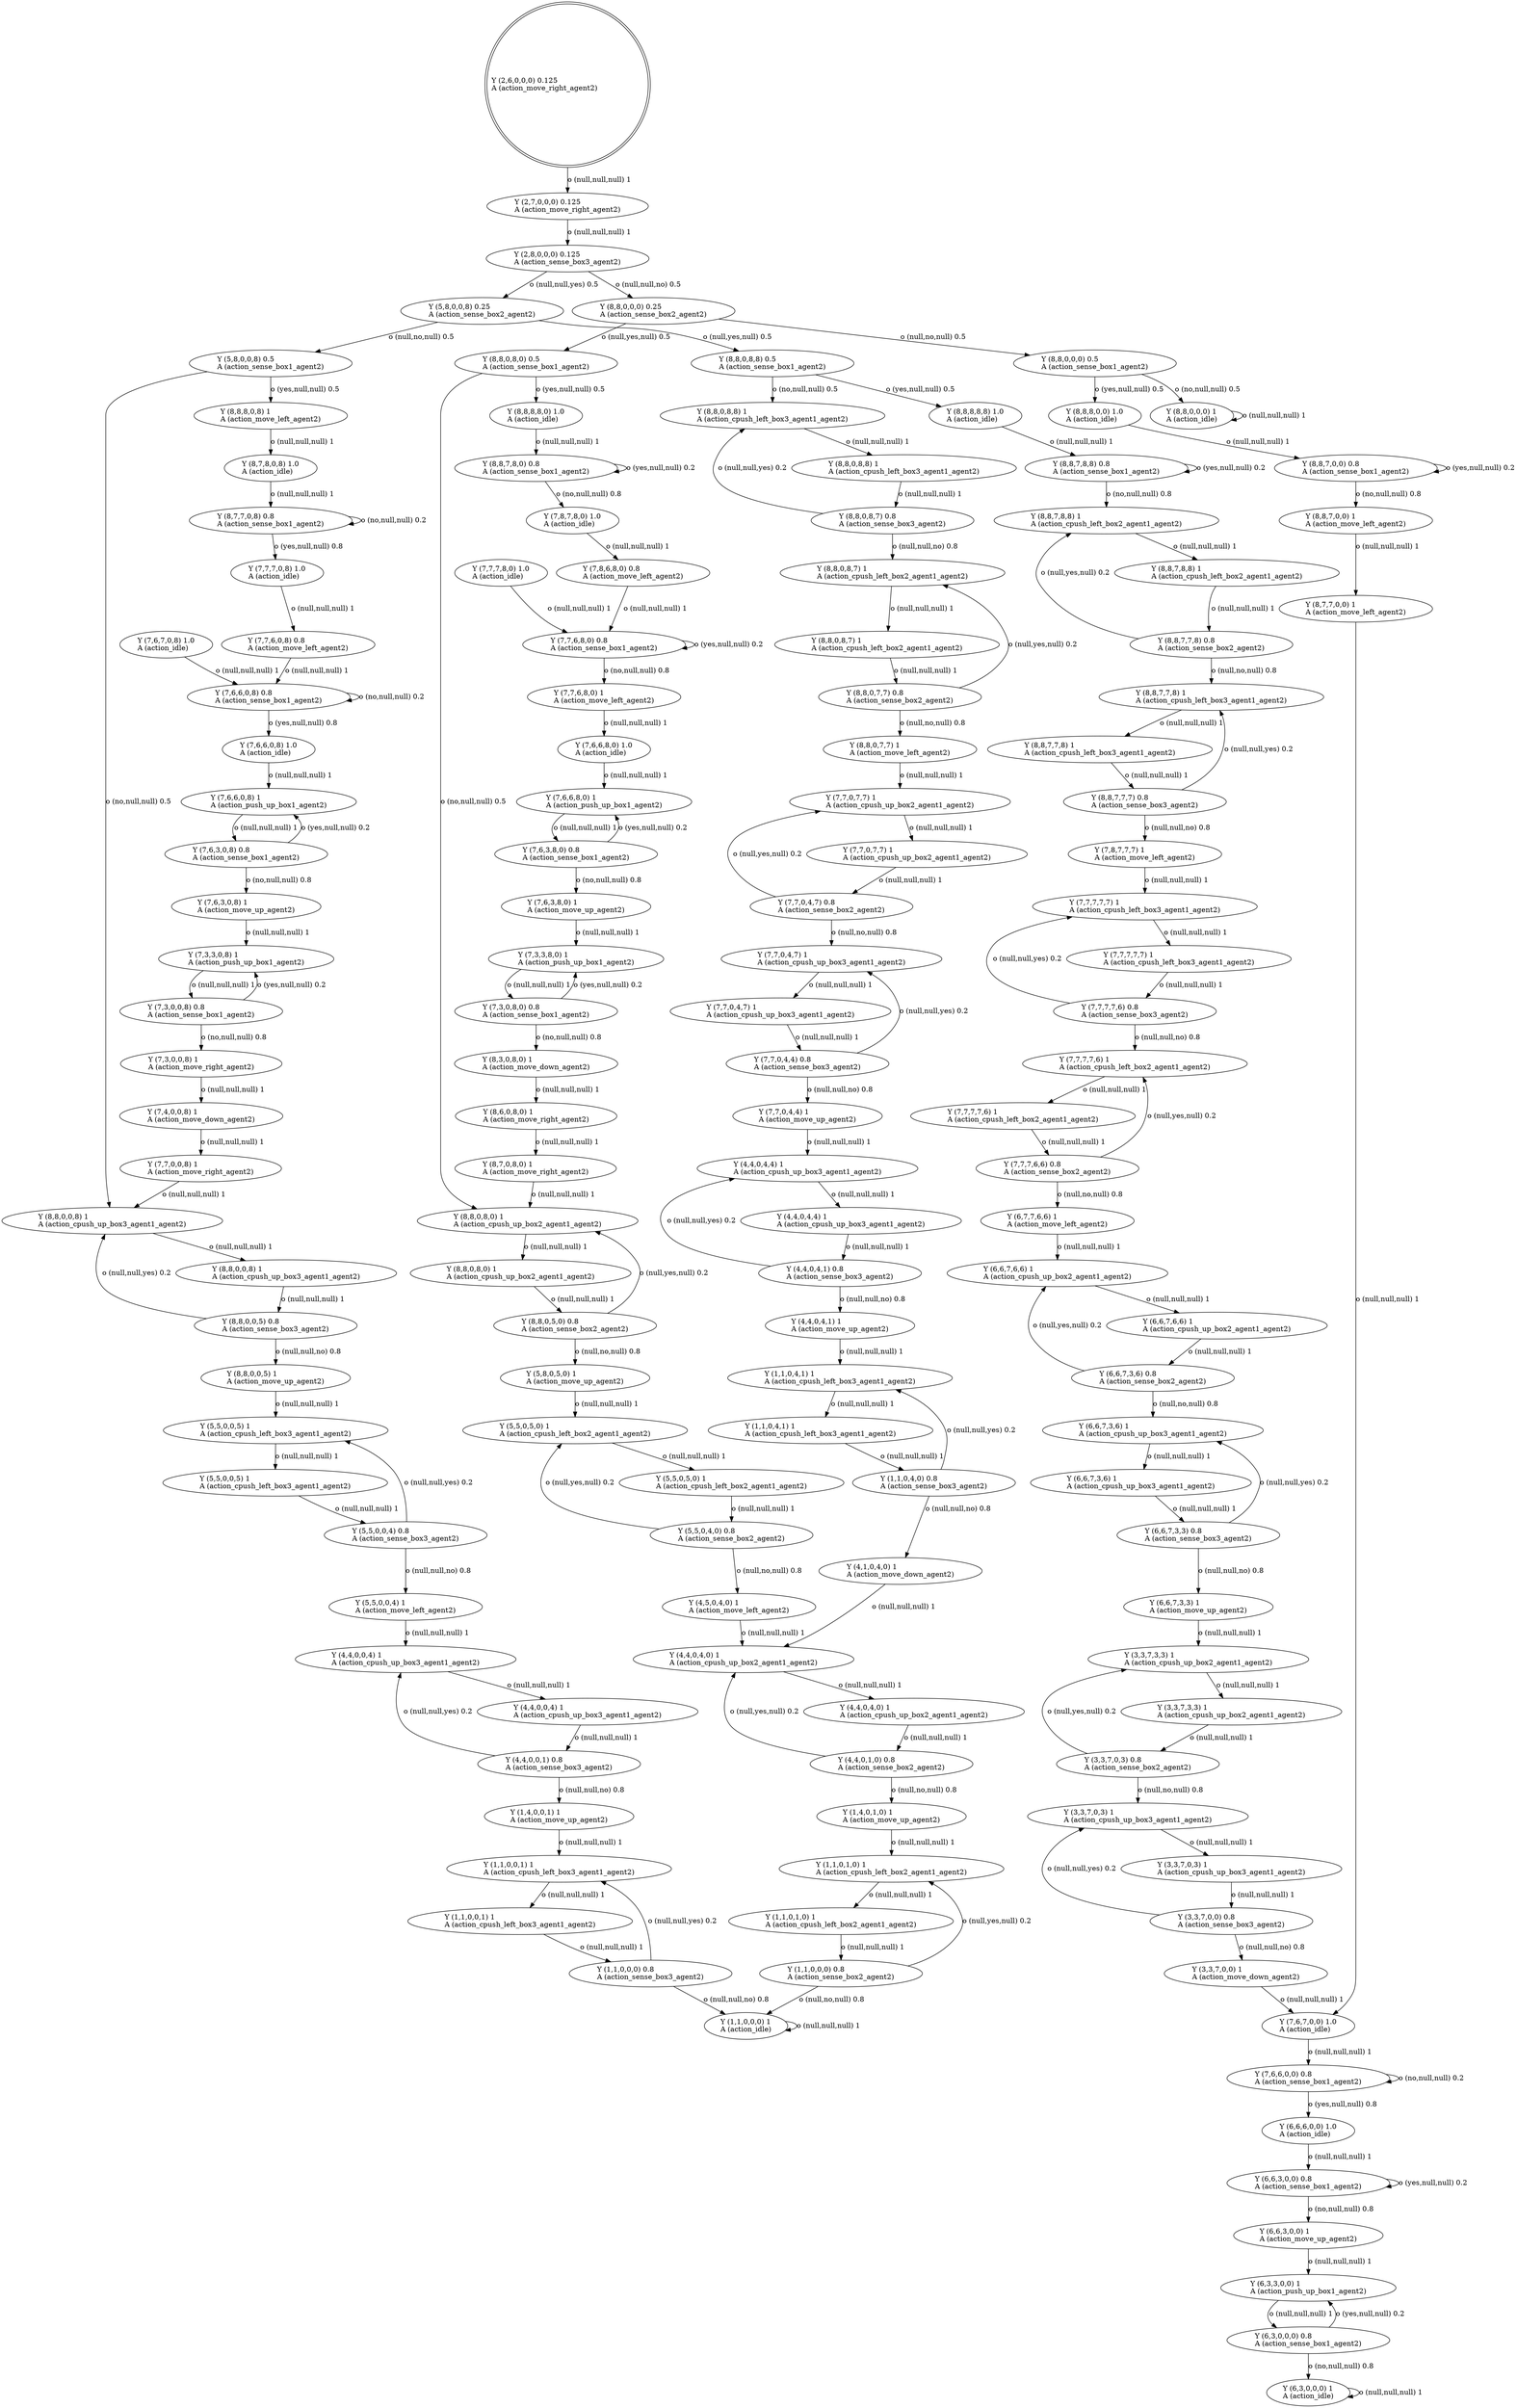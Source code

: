 digraph "G" {
root [label="Y (2,6,0,0,0) 0.125\lA (action_move_right_agent2)\l", labeljust="l", shape=doublecircle];
x0row114 [label="Y (7,7,7,7,7) 1\lA (action_cpush_left_box3_agent1_agent2)\l"];
x0row109 [label="Y (7,8,7,7,7) 1\lA (action_move_left_agent2)\l"];
x0row119 [label="Y (7,7,7,7,6) 0.8\lA (action_sense_box3_agent2)\l"];
x0row206 [label="Y (3,3,7,3,3) 1\lA (action_cpush_up_box2_agent1_agent2)\l"];
x0row137 [label="Y (7,7,7,7,6) 1\lA (action_cpush_left_box2_agent1_agent2)\l"];
x0row151 [label="Y (7,7,7,6,6) 0.8\lA (action_sense_box2_agent2)\l"];
x0row166 [label="Y (6,7,7,6,6) 1\lA (action_move_left_agent2)\l"];
x0row209 [label="Y (3,3,7,0,3) 0.8\lA (action_sense_box2_agent2)\l"];
x0row173 [label="Y (6,6,7,6,6) 1\lA (action_cpush_up_box2_agent1_agent2)\l"];
x0row177 [label="Y (6,6,7,3,6) 0.8\lA (action_sense_box2_agent2)\l"];
x0row184 [label="Y (6,6,7,3,6) 1\lA (action_cpush_up_box3_agent1_agent2)\l"];
x0row192 [label="Y (6,6,7,3,3) 0.8\lA (action_sense_box3_agent2)\l"];
x0row195 [label="Y (6,6,7,3,3) 1\lA (action_move_up_agent2)\l"];
x0row1 [label="Y (2,7,0,0,0) 0.125\lA (action_move_right_agent2)\l"];
x0row5 [label="Y (2,8,0,0,0) 0.125\lA (action_sense_box3_agent2)\l"];
x0row96 [label="Y (8,8,7,7,7) 0.8\lA (action_sense_box3_agent2)\l"];
x0row90 [label="Y (8,8,7,7,8) 1\lA (action_cpush_left_box3_agent1_agent2)\l"];
x0row29 [label="Y (5,8,0,0,8) 0.25\lA (action_sense_box2_agent2)\l"];
x0row33 [label="Y (5,8,0,0,8) 0.5\lA (action_sense_box1_agent2)\l"];
x0row86 [label="Y (8,8,7,7,8) 0.8\lA (action_sense_box2_agent2)\l"];
x0row47 [label="Y (8,8,0,8,8) 0.5\lA (action_sense_box1_agent2)\l"];
x0row56 [label="Y (8,8,8,8,8) 1.0\lA (action_idle)\l"];
x0row57 [label="Y (8,8,0,8,8) 1\lA (action_cpush_left_box3_agent1_agent2)\l"];
x0row64 [label="Y (8,8,7,8,8) 0.8\lA (action_sense_box1_agent2)\l"];
x0row77 [label="Y (8,8,7,8,8) 1\lA (action_cpush_left_box2_agent1_agent2)\l"];
x0row217 [label="Y (3,3,7,0,3) 1\lA (action_cpush_up_box3_agent1_agent2)\l"];
x0row227 [label="Y (3,3,7,0,0) 0.8\lA (action_sense_box3_agent2)\l"];
x0row232 [label="Y (3,3,7,0,0) 1\lA (action_move_down_agent2)\l"];
x0row282 [label="Y (6,3,0,0,0) 0.8\lA (action_sense_box1_agent2)\l"];
x0row247 [label="Y (7,6,7,0,0) 1.0\lA (action_idle)\l"];
x0row253 [label="Y (7,6,6,0,0) 0.8\lA (action_sense_box1_agent2)\l"];
x0row266 [label="Y (6,6,6,0,0) 1.0\lA (action_idle)\l"];
x0row269 [label="Y (6,6,3,0,0) 0.8\lA (action_sense_box1_agent2)\l"];
x0row280 [label="Y (6,3,3,0,0) 1\lA (action_push_up_box1_agent2)\l"];
x0row277 [label="Y (6,6,3,0,0) 1\lA (action_move_up_agent2)\l"];
x0row566 [label="Y (7,6,3,0,8) 0.8\lA (action_sense_box1_agent2)\l"];
x0row577 [label="Y (7,6,3,0,8) 1\lA (action_move_up_agent2)\l"];
x0row581 [label="Y (7,3,3,0,8) 1\lA (action_push_up_box1_agent2)\l"];
x0row583 [label="Y (7,3,0,0,8) 0.8\lA (action_sense_box1_agent2)\l"];
x0row596 [label="Y (7,3,0,0,8) 1\lA (action_move_right_agent2)\l"];
x0row598 [label="Y (7,4,0,0,8) 1\lA (action_move_down_agent2)\l"];
x0row605 [label="Y (7,7,0,0,8) 1\lA (action_move_right_agent2)\l"];
x0row694 [label="Y (1,1,0,0,0) 0.8\lA (action_sense_box3_agent2)\l"];
x0row613 [label="Y (8,8,0,0,8) 1\lA (action_cpush_up_box3_agent1_agent2)\l"];
x0row693 [label="Y (1,1,0,0,1) 1\lA (action_cpush_left_box3_agent1_agent2)\l"];
x0row618 [label="Y (8,8,0,0,5) 0.8\lA (action_sense_box3_agent2)\l"];
x0row622 [label="Y (8,8,0,0,5) 1\lA (action_move_up_agent2)\l"];
x0row633 [label="Y (5,5,0,0,5) 1\lA (action_cpush_left_box3_agent1_agent2)\l"];
x0row634 [label="Y (5,5,0,0,4) 0.8\lA (action_sense_box3_agent2)\l"];
x0row644 [label="Y (5,5,0,0,4) 1\lA (action_move_left_agent2)\l"];
x0row686 [label="Y (1,4,0,0,1) 1\lA (action_move_up_agent2)\l"];
x0row656 [label="Y (4,4,0,0,4) 1\lA (action_cpush_up_box3_agent1_agent2)\l"];
x0row667 [label="Y (4,4,0,0,1) 0.8\lA (action_sense_box3_agent2)\l"];
x0row849 [label="Y (8,7,0,8,0) 1\lA (action_move_right_agent2)\l"];
x0row853 [label="Y (8,8,0,5,0) 0.8\lA (action_sense_box2_agent2)\l"];
x0row868 [label="Y (5,8,0,5,0) 1\lA (action_move_up_agent2)\l"];
x0row871 [label="Y (5,5,0,5,0) 1\lA (action_cpush_left_box2_agent1_agent2)\l"];
x0row878 [label="Y (5,5,0,4,0) 0.8\lA (action_sense_box2_agent2)\l"];
x0row901 [label="Y (8,8,8,0,0) 1.0\lA (action_idle)\l"];
x0row902 [label="Y (8,8,0,0,0) 1\lA (action_idle)\l"];
x0row906 [label="Y (8,8,7,0,0) 0.8\lA (action_sense_box1_agent2)\l"];
x0row915 [label="Y (8,8,7,0,0) 1\lA (action_move_left_agent2)\l"];
x0row917 [label="Y (8,7,7,0,0) 1\lA (action_move_left_agent2)\l"];
x0row846 [label="Y (8,6,0,8,0) 1\lA (action_move_right_agent2)\l"];
x0row732 [label="Y (8,8,0,0,0) 0.25\lA (action_sense_box2_agent2)\l"];
x0row736 [label="Y (8,8,0,8,0) 0.5\lA (action_sense_box1_agent2)\l"];
x0row737 [label="Y (8,8,0,0,0) 0.5\lA (action_sense_box1_agent2)\l"];
x0row750 [label="Y (8,8,8,8,0) 1.0\lA (action_idle)\l"];
x0row751 [label="Y (8,8,0,8,0) 1\lA (action_cpush_up_box2_agent1_agent2)\l"];
x0row757 [label="Y (8,8,7,8,0) 0.8\lA (action_sense_box1_agent2)\l"];
x0row771 [label="Y (7,8,7,8,0) 1.0\lA (action_idle)\l"];
x0row839 [label="Y (8,3,0,8,0) 1\lA (action_move_down_agent2)\l"];
x0row777 [label="Y (7,7,7,8,0) 1.0\lA (action_idle)\l"];
x0row781 [label="Y (7,8,6,8,0) 0.8\lA (action_move_left_agent2)\l"];
x0row784 [label="Y (7,7,6,8,0) 0.8\lA (action_sense_box1_agent2)\l"];
x0row796 [label="Y (7,7,6,8,0) 1\lA (action_move_left_agent2)\l"];
x0row805 [label="Y (7,6,6,8,0) 1\lA (action_push_up_box1_agent2)\l"];
x0row808 [label="Y (7,6,3,8,0) 0.8\lA (action_sense_box1_agent2)\l"];
x0row819 [label="Y (7,6,3,8,0) 1\lA (action_move_up_agent2)\l"];
x0row823 [label="Y (7,3,3,8,0) 1\lA (action_push_up_box1_agent2)\l"];
x0row825 [label="Y (7,3,0,8,0) 0.8\lA (action_sense_box1_agent2)\l"];
x0row563 [label="Y (7,6,6,0,8) 1\lA (action_push_up_box1_agent2)\l"];
x0row441 [label="Y (4,1,0,4,0) 1\lA (action_move_down_agent2)\l"];
x0row444 [label="Y (4,4,0,4,0) 1\lA (action_cpush_up_box2_agent1_agent2)\l"];
x0row449 [label="Y (4,5,0,4,0) 1\lA (action_move_left_agent2)\l"];
x0row451 [label="Y (4,4,0,1,0) 0.8\lA (action_sense_box2_agent2)\l"];
x0row473 [label="Y (1,4,0,1,0) 1\lA (action_move_up_agent2)\l"];
x0row480 [label="Y (1,1,0,1,0) 1\lA (action_cpush_left_box2_agent1_agent2)\l"];
x0row485 [label="Y (1,1,0,0,0) 0.8\lA (action_sense_box2_agent2)\l"];
x0row490 [label="Y (1,1,0,0,0) 1\lA (action_idle)\l"];
x0row547 [label="Y (7,7,6,0,8) 0.8\lA (action_move_left_agent2)\l"];
x0row546 [label="Y (7,6,7,0,8) 1.0\lA (action_idle)\l"];
x0row553 [label="Y (7,6,6,0,8) 0.8\lA (action_sense_box1_agent2)\l"];
x0row514 [label="Y (8,8,8,0,8) 1\lA (action_move_left_agent2)\l"];
x0row518 [label="Y (8,7,8,0,8) 1.0\lA (action_idle)\l"];
x0row526 [label="Y (8,7,7,0,8) 0.8\lA (action_sense_box1_agent2)\l"];
x0row538 [label="Y (7,7,7,0,8) 1.0\lA (action_idle)\l"];
x0row293 [label="Y (6,3,0,0,0) 1\lA (action_idle)\l"];
x0row299 [label="Y (8,8,0,8,7) 0.8\lA (action_sense_box3_agent2)\l"];
x0row423 [label="Y (1,1,0,4,0) 0.8\lA (action_sense_box3_agent2)\l"];
x0row310 [label="Y (8,8,0,8,7) 1\lA (action_cpush_left_box2_agent1_agent2)\l"];
x0row320 [label="Y (8,8,0,7,7) 0.8\lA (action_sense_box2_agent2)\l"];
x0row323 [label="Y (8,8,0,7,7) 1\lA (action_move_left_agent2)\l"];
x0row421 [label="Y (1,1,0,4,1) 1\lA (action_cpush_left_box3_agent1_agent2)\l"];
x0row332 [label="Y (7,7,0,7,7) 1\lA (action_cpush_up_box2_agent1_agent2)\l"];
x0row337 [label="Y (7,7,0,4,7) 0.8\lA (action_sense_box2_agent2)\l"];
x0row349 [label="Y (7,7,0,4,7) 1\lA (action_cpush_up_box3_agent1_agent2)\l"];
x0row362 [label="Y (7,7,0,4,4) 0.8\lA (action_sense_box3_agent2)\l"];
x0row368 [label="Y (7,7,0,4,4) 1\lA (action_move_up_agent2)\l"];
x0row383 [label="Y (4,4,0,4,4) 1\lA (action_cpush_up_box3_agent1_agent2)\l"];
x0row392 [label="Y (4,4,0,4,1) 0.8\lA (action_sense_box3_agent2)\l"];
x0row401 [label="Y (4,4,0,4,1) 1\lA (action_move_up_agent2)\l"];
x0row563_noop_0 [label="Y (7,6,6,0,8) 1.0\lA (action_idle)\l"];
x0row805_noop_0 [label="Y (7,6,6,8,0) 1.0\lA (action_idle)\l"];
x0row114_repeat_1 [label="Y (7,7,7,7,7) 1\lA (action_cpush_left_box3_agent1_agent2)\l"];
x0row206_repeat_1 [label="Y (3,3,7,3,3) 1\lA (action_cpush_up_box2_agent1_agent2)\l"];
x0row137_repeat_1 [label="Y (7,7,7,7,6) 1\lA (action_cpush_left_box2_agent1_agent2)\l"];
x0row173_repeat_1 [label="Y (6,6,7,6,6) 1\lA (action_cpush_up_box2_agent1_agent2)\l"];
x0row184_repeat_1 [label="Y (6,6,7,3,6) 1\lA (action_cpush_up_box3_agent1_agent2)\l"];
x0row90_repeat_1 [label="Y (8,8,7,7,8) 1\lA (action_cpush_left_box3_agent1_agent2)\l"];
x0row57_repeat_1 [label="Y (8,8,0,8,8) 1\lA (action_cpush_left_box3_agent1_agent2)\l"];
x0row77_repeat_1 [label="Y (8,8,7,8,8) 1\lA (action_cpush_left_box2_agent1_agent2)\l"];
x0row217_repeat_1 [label="Y (3,3,7,0,3) 1\lA (action_cpush_up_box3_agent1_agent2)\l"];
x0row613_repeat_1 [label="Y (8,8,0,0,8) 1\lA (action_cpush_up_box3_agent1_agent2)\l"];
x0row693_repeat_1 [label="Y (1,1,0,0,1) 1\lA (action_cpush_left_box3_agent1_agent2)\l"];
x0row633_repeat_1 [label="Y (5,5,0,0,5) 1\lA (action_cpush_left_box3_agent1_agent2)\l"];
x0row656_repeat_1 [label="Y (4,4,0,0,4) 1\lA (action_cpush_up_box3_agent1_agent2)\l"];
x0row871_repeat_1 [label="Y (5,5,0,5,0) 1\lA (action_cpush_left_box2_agent1_agent2)\l"];
x0row751_repeat_1 [label="Y (8,8,0,8,0) 1\lA (action_cpush_up_box2_agent1_agent2)\l"];
x0row444_repeat_1 [label="Y (4,4,0,4,0) 1\lA (action_cpush_up_box2_agent1_agent2)\l"];
x0row480_repeat_1 [label="Y (1,1,0,1,0) 1\lA (action_cpush_left_box2_agent1_agent2)\l"];
x0row310_repeat_1 [label="Y (8,8,0,8,7) 1\lA (action_cpush_left_box2_agent1_agent2)\l"];
x0row421_repeat_1 [label="Y (1,1,0,4,1) 1\lA (action_cpush_left_box3_agent1_agent2)\l"];
x0row332_repeat_1 [label="Y (7,7,0,7,7) 1\lA (action_cpush_up_box2_agent1_agent2)\l"];
x0row349_repeat_1 [label="Y (7,7,0,4,7) 1\lA (action_cpush_up_box3_agent1_agent2)\l"];
x0row383_repeat_1 [label="Y (4,4,0,4,4) 1\lA (action_cpush_up_box3_agent1_agent2)\l"];
root -> x0row1  [key=0, label="o (null,null,null) 1\l"];
x0row114 -> x0row114_repeat_1  [key=0, label="o (null,null,null) 1\l"];
x0row109 -> x0row114  [key=0, label="o (null,null,null) 1\l"];
x0row119 -> x0row114  [key=0, label="o (null,null,yes) 0.2\l"];
x0row119 -> x0row137  [key=0, label="o (null,null,no) 0.8\l"];
x0row206 -> x0row206_repeat_1  [key=0, label="o (null,null,null) 1\l"];
x0row137 -> x0row137_repeat_1  [key=0, label="o (null,null,null) 1\l"];
x0row151 -> x0row137  [key=0, label="o (null,yes,null) 0.2\l"];
x0row151 -> x0row166  [key=0, label="o (null,no,null) 0.8\l"];
x0row166 -> x0row173  [key=0, label="o (null,null,null) 1\l"];
x0row209 -> x0row206  [key=0, label="o (null,yes,null) 0.2\l"];
x0row209 -> x0row217  [key=0, label="o (null,no,null) 0.8\l"];
x0row173 -> x0row173_repeat_1  [key=0, label="o (null,null,null) 1\l"];
x0row177 -> x0row173  [key=0, label="o (null,yes,null) 0.2\l"];
x0row177 -> x0row184  [key=0, label="o (null,no,null) 0.8\l"];
x0row184 -> x0row184_repeat_1  [key=0, label="o (null,null,null) 1\l"];
x0row192 -> x0row184  [key=0, label="o (null,null,yes) 0.2\l"];
x0row192 -> x0row195  [key=0, label="o (null,null,no) 0.8\l"];
x0row195 -> x0row206  [key=0, label="o (null,null,null) 1\l"];
x0row1 -> x0row5  [key=0, label="o (null,null,null) 1\l"];
x0row5 -> x0row29  [key=0, label="o (null,null,yes) 0.5\l"];
x0row5 -> x0row732  [key=0, label="o (null,null,no) 0.5\l"];
x0row96 -> x0row90  [key=0, label="o (null,null,yes) 0.2\l"];
x0row96 -> x0row109  [key=0, label="o (null,null,no) 0.8\l"];
x0row90 -> x0row90_repeat_1  [key=0, label="o (null,null,null) 1\l"];
x0row29 -> x0row33  [key=0, label="o (null,no,null) 0.5\l"];
x0row29 -> x0row47  [key=0, label="o (null,yes,null) 0.5\l"];
x0row33 -> x0row514  [key=0, label="o (yes,null,null) 0.5\l"];
x0row33 -> x0row613  [key=0, label="o (no,null,null) 0.5\l"];
x0row86 -> x0row77  [key=0, label="o (null,yes,null) 0.2\l"];
x0row86 -> x0row90  [key=0, label="o (null,no,null) 0.8\l"];
x0row47 -> x0row56  [key=0, label="o (yes,null,null) 0.5\l"];
x0row47 -> x0row57  [key=0, label="o (no,null,null) 0.5\l"];
x0row56 -> x0row64  [key=0, label="o (null,null,null) 1\l"];
x0row57 -> x0row57_repeat_1  [key=0, label="o (null,null,null) 1\l"];
x0row64 -> x0row77  [key=0, label="o (no,null,null) 0.8\l"];
x0row64 -> x0row64  [key=0, label="o (yes,null,null) 0.2\l"];
x0row77 -> x0row77_repeat_1  [key=0, label="o (null,null,null) 1\l"];
x0row217 -> x0row217_repeat_1  [key=0, label="o (null,null,null) 1\l"];
x0row227 -> x0row217  [key=0, label="o (null,null,yes) 0.2\l"];
x0row227 -> x0row232  [key=0, label="o (null,null,no) 0.8\l"];
x0row232 -> x0row247  [key=0, label="o (null,null,null) 1\l"];
x0row282 -> x0row280  [key=0, label="o (yes,null,null) 0.2\l"];
x0row282 -> x0row293  [key=0, label="o (no,null,null) 0.8\l"];
x0row247 -> x0row253  [key=0, label="o (null,null,null) 1\l"];
x0row253 -> x0row266  [key=0, label="o (yes,null,null) 0.8\l"];
x0row253 -> x0row253  [key=0, label="o (no,null,null) 0.2\l"];
x0row266 -> x0row269  [key=0, label="o (null,null,null) 1\l"];
x0row269 -> x0row277  [key=0, label="o (no,null,null) 0.8\l"];
x0row269 -> x0row269  [key=0, label="o (yes,null,null) 0.2\l"];
x0row280 -> x0row282  [key=0, label="o (null,null,null) 1\l"];
x0row277 -> x0row280  [key=0, label="o (null,null,null) 1\l"];
x0row566 -> x0row563  [key=0, label="o (yes,null,null) 0.2\l"];
x0row566 -> x0row577  [key=0, label="o (no,null,null) 0.8\l"];
x0row577 -> x0row581  [key=0, label="o (null,null,null) 1\l"];
x0row581 -> x0row583  [key=0, label="o (null,null,null) 1\l"];
x0row583 -> x0row581  [key=0, label="o (yes,null,null) 0.2\l"];
x0row583 -> x0row596  [key=0, label="o (no,null,null) 0.8\l"];
x0row596 -> x0row598  [key=0, label="o (null,null,null) 1\l"];
x0row598 -> x0row605  [key=0, label="o (null,null,null) 1\l"];
x0row605 -> x0row613  [key=0, label="o (null,null,null) 1\l"];
x0row694 -> x0row693  [key=0, label="o (null,null,yes) 0.2\l"];
x0row694 -> x0row490  [key=0, label="o (null,null,no) 0.8\l"];
x0row613 -> x0row613_repeat_1  [key=0, label="o (null,null,null) 1\l"];
x0row693 -> x0row693_repeat_1  [key=0, label="o (null,null,null) 1\l"];
x0row618 -> x0row613  [key=0, label="o (null,null,yes) 0.2\l"];
x0row618 -> x0row622  [key=0, label="o (null,null,no) 0.8\l"];
x0row622 -> x0row633  [key=0, label="o (null,null,null) 1\l"];
x0row633 -> x0row633_repeat_1  [key=0, label="o (null,null,null) 1\l"];
x0row634 -> x0row633  [key=0, label="o (null,null,yes) 0.2\l"];
x0row634 -> x0row644  [key=0, label="o (null,null,no) 0.8\l"];
x0row644 -> x0row656  [key=0, label="o (null,null,null) 1\l"];
x0row686 -> x0row693  [key=0, label="o (null,null,null) 1\l"];
x0row656 -> x0row656_repeat_1  [key=0, label="o (null,null,null) 1\l"];
x0row667 -> x0row656  [key=0, label="o (null,null,yes) 0.2\l"];
x0row667 -> x0row686  [key=0, label="o (null,null,no) 0.8\l"];
x0row849 -> x0row751  [key=0, label="o (null,null,null) 1\l"];
x0row853 -> x0row751  [key=0, label="o (null,yes,null) 0.2\l"];
x0row853 -> x0row868  [key=0, label="o (null,no,null) 0.8\l"];
x0row868 -> x0row871  [key=0, label="o (null,null,null) 1\l"];
x0row871 -> x0row871_repeat_1  [key=0, label="o (null,null,null) 1\l"];
x0row878 -> x0row871  [key=0, label="o (null,yes,null) 0.2\l"];
x0row878 -> x0row449  [key=0, label="o (null,no,null) 0.8\l"];
x0row901 -> x0row906  [key=0, label="o (null,null,null) 1\l"];
x0row902 -> x0row902  [key=0, label="o (null,null,null) 1\l"];
x0row906 -> x0row915  [key=0, label="o (no,null,null) 0.8\l"];
x0row906 -> x0row906  [key=0, label="o (yes,null,null) 0.2\l"];
x0row915 -> x0row917  [key=0, label="o (null,null,null) 1\l"];
x0row917 -> x0row247  [key=0, label="o (null,null,null) 1\l"];
x0row846 -> x0row849  [key=0, label="o (null,null,null) 1\l"];
x0row732 -> x0row736  [key=0, label="o (null,yes,null) 0.5\l"];
x0row732 -> x0row737  [key=0, label="o (null,no,null) 0.5\l"];
x0row736 -> x0row750  [key=0, label="o (yes,null,null) 0.5\l"];
x0row736 -> x0row751  [key=0, label="o (no,null,null) 0.5\l"];
x0row737 -> x0row901  [key=0, label="o (yes,null,null) 0.5\l"];
x0row737 -> x0row902  [key=0, label="o (no,null,null) 0.5\l"];
x0row750 -> x0row757  [key=0, label="o (null,null,null) 1\l"];
x0row751 -> x0row751_repeat_1  [key=0, label="o (null,null,null) 1\l"];
x0row757 -> x0row771  [key=0, label="o (no,null,null) 0.8\l"];
x0row757 -> x0row757  [key=0, label="o (yes,null,null) 0.2\l"];
x0row771 -> x0row781  [key=0, label="o (null,null,null) 1\l"];
x0row839 -> x0row846  [key=0, label="o (null,null,null) 1\l"];
x0row777 -> x0row784  [key=0, label="o (null,null,null) 1\l"];
x0row781 -> x0row784  [key=0, label="o (null,null,null) 1\l"];
x0row784 -> x0row796  [key=0, label="o (no,null,null) 0.8\l"];
x0row784 -> x0row784  [key=0, label="o (yes,null,null) 0.2\l"];
x0row796 -> x0row805_noop_0  [key=0, label="o (null,null,null) 1\l"];
x0row805 -> x0row808  [key=0, label="o (null,null,null) 1\l"];
x0row808 -> x0row805  [key=0, label="o (yes,null,null) 0.2\l"];
x0row808 -> x0row819  [key=0, label="o (no,null,null) 0.8\l"];
x0row819 -> x0row823  [key=0, label="o (null,null,null) 1\l"];
x0row823 -> x0row825  [key=0, label="o (null,null,null) 1\l"];
x0row825 -> x0row823  [key=0, label="o (yes,null,null) 0.2\l"];
x0row825 -> x0row839  [key=0, label="o (no,null,null) 0.8\l"];
x0row563 -> x0row566  [key=0, label="o (null,null,null) 1\l"];
x0row441 -> x0row444  [key=0, label="o (null,null,null) 1\l"];
x0row444 -> x0row444_repeat_1  [key=0, label="o (null,null,null) 1\l"];
x0row449 -> x0row444  [key=0, label="o (null,null,null) 1\l"];
x0row451 -> x0row444  [key=0, label="o (null,yes,null) 0.2\l"];
x0row451 -> x0row473  [key=0, label="o (null,no,null) 0.8\l"];
x0row473 -> x0row480  [key=0, label="o (null,null,null) 1\l"];
x0row480 -> x0row480_repeat_1  [key=0, label="o (null,null,null) 1\l"];
x0row485 -> x0row480  [key=0, label="o (null,yes,null) 0.2\l"];
x0row485 -> x0row490  [key=0, label="o (null,no,null) 0.8\l"];
x0row490 -> x0row490  [key=0, label="o (null,null,null) 1\l"];
x0row547 -> x0row553  [key=0, label="o (null,null,null) 1\l"];
x0row546 -> x0row553  [key=0, label="o (null,null,null) 1\l"];
x0row553 -> x0row563_noop_0  [key=0, label="o (yes,null,null) 0.8\l"];
x0row553 -> x0row553  [key=0, label="o (no,null,null) 0.2\l"];
x0row514 -> x0row518  [key=0, label="o (null,null,null) 1\l"];
x0row518 -> x0row526  [key=0, label="o (null,null,null) 1\l"];
x0row526 -> x0row538  [key=0, label="o (yes,null,null) 0.8\l"];
x0row526 -> x0row526  [key=0, label="o (no,null,null) 0.2\l"];
x0row538 -> x0row547  [key=0, label="o (null,null,null) 1\l"];
x0row293 -> x0row293  [key=0, label="o (null,null,null) 1\l"];
x0row299 -> x0row57  [key=0, label="o (null,null,yes) 0.2\l"];
x0row299 -> x0row310  [key=0, label="o (null,null,no) 0.8\l"];
x0row423 -> x0row421  [key=0, label="o (null,null,yes) 0.2\l"];
x0row423 -> x0row441  [key=0, label="o (null,null,no) 0.8\l"];
x0row310 -> x0row310_repeat_1  [key=0, label="o (null,null,null) 1\l"];
x0row320 -> x0row310  [key=0, label="o (null,yes,null) 0.2\l"];
x0row320 -> x0row323  [key=0, label="o (null,no,null) 0.8\l"];
x0row323 -> x0row332  [key=0, label="o (null,null,null) 1\l"];
x0row421 -> x0row421_repeat_1  [key=0, label="o (null,null,null) 1\l"];
x0row332 -> x0row332_repeat_1  [key=0, label="o (null,null,null) 1\l"];
x0row337 -> x0row332  [key=0, label="o (null,yes,null) 0.2\l"];
x0row337 -> x0row349  [key=0, label="o (null,no,null) 0.8\l"];
x0row349 -> x0row349_repeat_1  [key=0, label="o (null,null,null) 1\l"];
x0row362 -> x0row349  [key=0, label="o (null,null,yes) 0.2\l"];
x0row362 -> x0row368  [key=0, label="o (null,null,no) 0.8\l"];
x0row368 -> x0row383  [key=0, label="o (null,null,null) 1\l"];
x0row383 -> x0row383_repeat_1  [key=0, label="o (null,null,null) 1\l"];
x0row392 -> x0row383  [key=0, label="o (null,null,yes) 0.2\l"];
x0row392 -> x0row401  [key=0, label="o (null,null,no) 0.8\l"];
x0row401 -> x0row421  [key=0, label="o (null,null,null) 1\l"];
x0row563_noop_0 -> x0row563  [key=0, label="o (null,null,null) 1\l"];
x0row805_noop_0 -> x0row805  [key=0, label="o (null,null,null) 1\l"];
x0row114_repeat_1 -> x0row119  [key=0, label="o (null,null,null) 1\l"];
x0row206_repeat_1 -> x0row209  [key=0, label="o (null,null,null) 1\l"];
x0row137_repeat_1 -> x0row151  [key=0, label="o (null,null,null) 1\l"];
x0row173_repeat_1 -> x0row177  [key=0, label="o (null,null,null) 1\l"];
x0row184_repeat_1 -> x0row192  [key=0, label="o (null,null,null) 1\l"];
x0row90_repeat_1 -> x0row96  [key=0, label="o (null,null,null) 1\l"];
x0row57_repeat_1 -> x0row299  [key=0, label="o (null,null,null) 1\l"];
x0row77_repeat_1 -> x0row86  [key=0, label="o (null,null,null) 1\l"];
x0row217_repeat_1 -> x0row227  [key=0, label="o (null,null,null) 1\l"];
x0row613_repeat_1 -> x0row618  [key=0, label="o (null,null,null) 1\l"];
x0row693_repeat_1 -> x0row694  [key=0, label="o (null,null,null) 1\l"];
x0row633_repeat_1 -> x0row634  [key=0, label="o (null,null,null) 1\l"];
x0row656_repeat_1 -> x0row667  [key=0, label="o (null,null,null) 1\l"];
x0row871_repeat_1 -> x0row878  [key=0, label="o (null,null,null) 1\l"];
x0row751_repeat_1 -> x0row853  [key=0, label="o (null,null,null) 1\l"];
x0row444_repeat_1 -> x0row451  [key=0, label="o (null,null,null) 1\l"];
x0row480_repeat_1 -> x0row485  [key=0, label="o (null,null,null) 1\l"];
x0row310_repeat_1 -> x0row320  [key=0, label="o (null,null,null) 1\l"];
x0row421_repeat_1 -> x0row423  [key=0, label="o (null,null,null) 1\l"];
x0row332_repeat_1 -> x0row337  [key=0, label="o (null,null,null) 1\l"];
x0row349_repeat_1 -> x0row362  [key=0, label="o (null,null,null) 1\l"];
x0row383_repeat_1 -> x0row392  [key=0, label="o (null,null,null) 1\l"];
}
